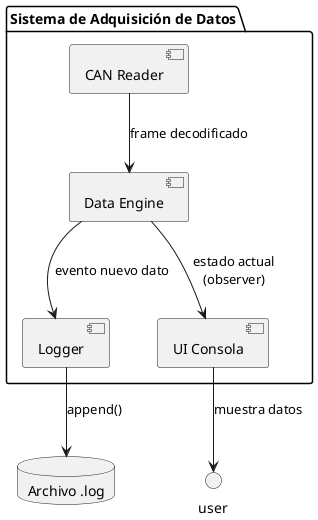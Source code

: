 @startuml Componentes
!define AWSPUML https://raw.githubusercontent.com/awslabs/aws-icons-for-plantuml/v14.0/LATEST/AWSPUML
' Componentes principales
package "Sistema de Adquisición de Datos" {
  [CAN Reader] as CANR
  [Data Engine] as DE
  [Logger] as L
  [UI Consola] as UI
}

' Relaciones
CANR --> DE  : frame decodificado
DE  --> UI   : estado actual\n(observer)
DE  --> L    : evento nuevo dato

' Dependencias externas
database "Archivo .log" as LOGFILE
UI --> user : muestra datos
L  --> LOGFILE : append()
@enduml

